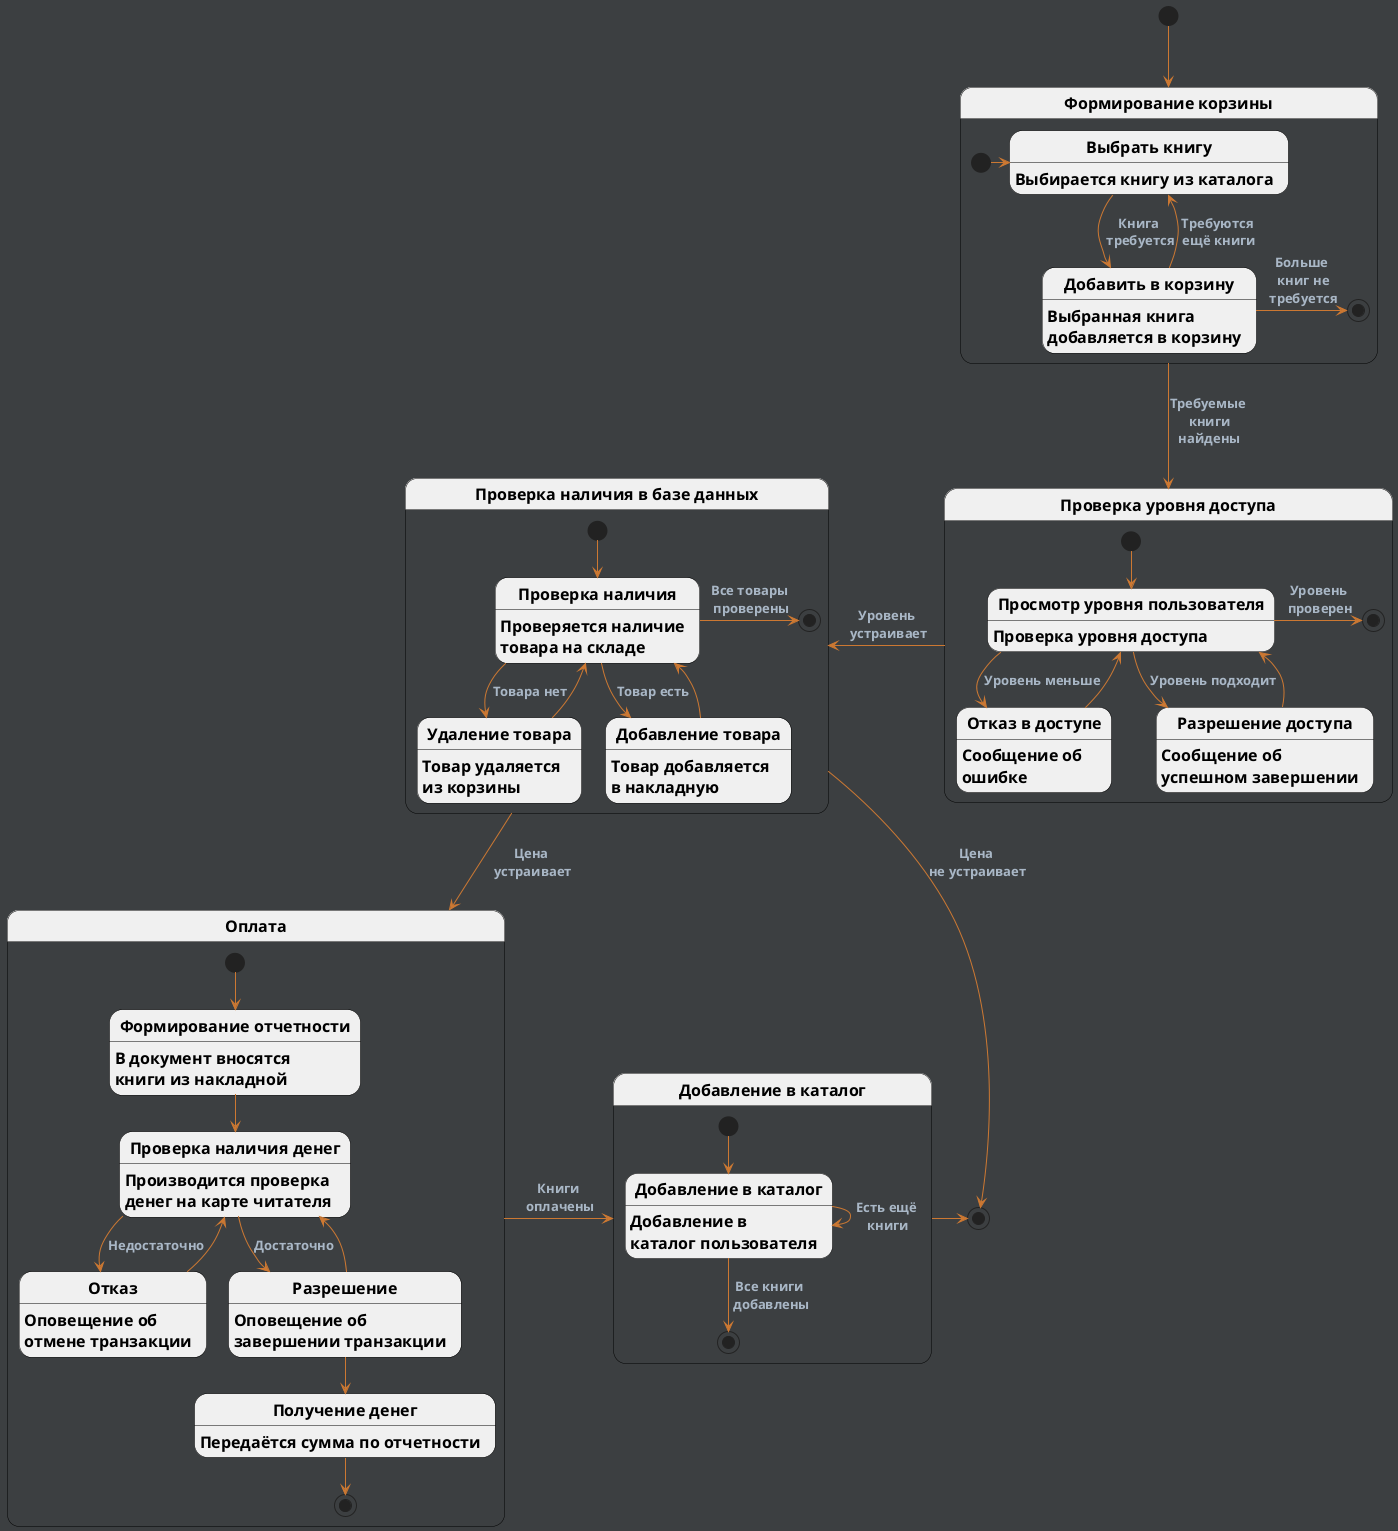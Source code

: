 @startuml

skinparam {
    state {
        BackgroundColor #f0f0f0
        BorderColor #000000
        FontSize 16
        FontStyle bold
        Style uml2
        ArrowColor #cc7832
        ArrowFontColor #A9B7C6
        ArrowFontStyle bold
        ArrowStyle italic
    }

    backgroundColor #3c3f41
    titleFontColor #A9B7C6
    titleFontSize 44
    packageBackgroundColor #808080-#black
    packageFontColor #cccccc

    circledCharacterFontColor f0f0f0
    circledCharacterFontSize 17
    circledCharacterFontStyle bold
    circledCharacterFontName  Courier
    circledCharacterRadius 11

    stereotypeCBackgroundColor #909090
    stereotypeABackgroundColor #CC0000
    stereotypeIBackgroundColor #0000bb

    noteBackgroundColor #808080
    noteBorderColor #black
}

state "Формирование корзины" as S1 {
    state "Выбрать книгу" as S1.1
    S1.1 : Выбирается книгу из каталога

    state "Добавить в корзину" as S1.2
    S1.2 : Выбранная книга
    S1.2 : добавляется в корзину

    [*] -right-> S1.1
    S1.1 -down-> S1.2 : Книга\n требуется
    S1.2 -down-> S1.1 : Требуются\n ещё книги
    S1.2 -right-> [*] : Больше\n книг не\n требуется
}

state "Проверка уровня доступа" as S2 {
    state "Просмотр уровня пользователя" as S2.1
    S2.1 : Проверка уровня доступа
    
    state "Отказ в доступе" as S2.2
    S2.2 : Сообщение об
    S2.2 : ошибке

    state "Разрешение доступа" as S2.3
    S2.3 : Сообщение об
    S2.3 : успешном завершении

    [*] -down-> S2.1
    S2.1 -down-> S2.2 : Уровень меньше
    S2.1 -down-> S2.3 : Уровень подходит
    S2.1 -right-> [*] : Уровень\n проверен
    S2.2 -up-> S2.1
    S2.3 -up-> S2.1
}

state "Проверка наличия в базе данных" as S3 {
    state "Проверка наличия" as S3.1
    S3.1 : Проверяется наличие
    S3.1 : товара на складе

    state "Удаление товара" as S3.2
    S3.2 : Товар удаляется
    S3.2 : из корзины

    state "Добавление товара" as S3.3
    S3.3 : Товар добавляется
    S3.3 : в накладную

    [*] -down-> S3.1
    S3.1 -down-> S3.2 : Товара нет
    S3.1 -down-> S3.3 : Товар есть
    S3.1 -right-> [*] : Все товары\n проверены
    S3.2 -up-> S3.1
    S3.3 -up-> S3.1
}

state "Оплата" as S4 {
    state "Формирование отчетности" as S4.1
    S4.1 : В документ вносятся
    S4.1 : книги из накладной

    state "Проверка наличия денег" as S4.2
    S4.2 : Производится проверка
    S4.2 : денег на карте читателя
    
    state "Отказ" as S4.3
    S4.3 : Оповещение об 
    S4.3 : отмене транзакции 

    state "Разрешение" as S4.4
    S4.4 : Оповещение об 
    S4.4 : завершении транзакции 

    state "Получение денег" as S4.5
    S4.5 : Передаётся сумма по отчетности

    [*] --> S4.1
    S4.1 --> S4.2
    S4.2 -down-> S4.3 : Недостаточно
    S4.2 -down-> S4.4 : Достаточно
    S4.3 -up->S4.2
    S4.4 -up->S4.2
    S4.4 --> S4.5
    S4.5 --> [*]
}

state "Добавление в каталог" as S5 {
    state "Добавление в каталог" as S5.1
    S5.1 : Добавление в
    S5.1 : каталог пользователя

    [*] --> S5.1
    S5.1 --> S5.1 : Есть ещё\n книги
    S5.1 --> [*] : Все книги\n добавлены
}

[*] --> S1
S1 -down-> S2 : Требуемые\n книги\n найдены
S2 -left->S3 : Уровень\n устраивает
S3 -down-> S4 : Цена\n устраивает
S3 -down-> [*] : Цена\n не устраивает
S4 -right-> S5 : Книги\n оплачены
S5 -right-> [*]


@enduml